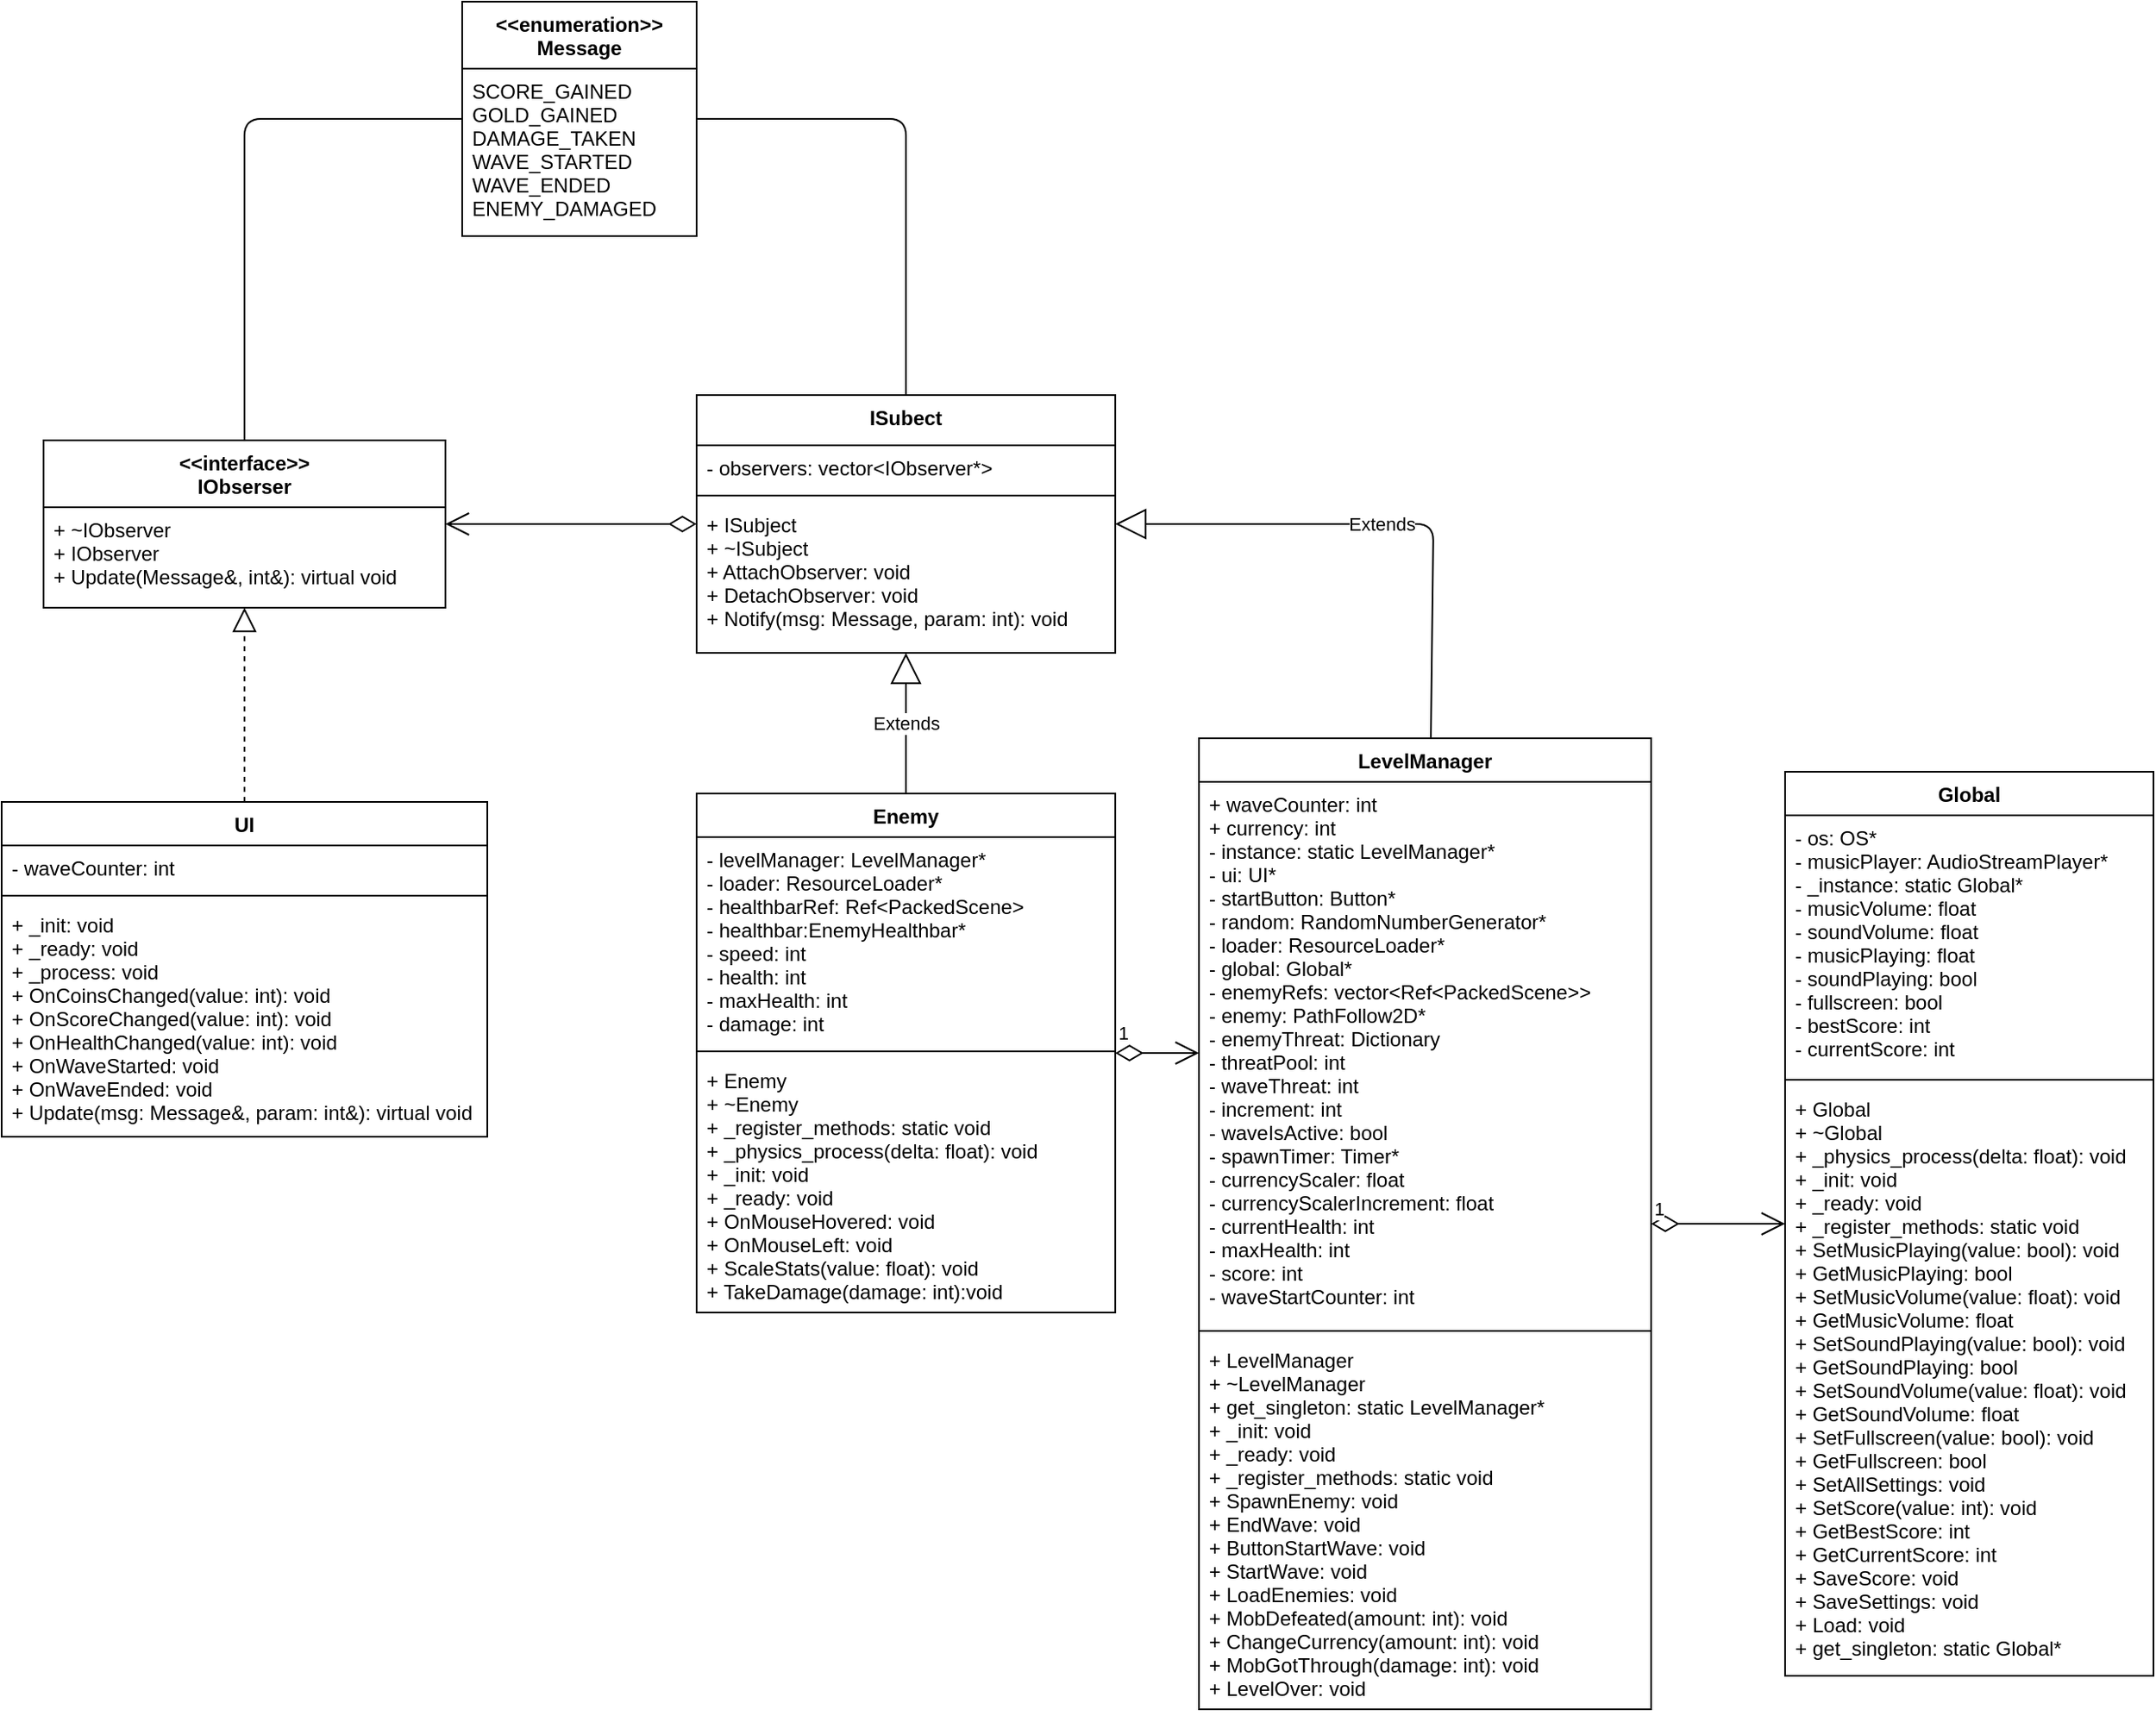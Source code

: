 <mxfile version="14.9.0" type="github" pages="4">
  <diagram id="F5fDT9RWWXT5eyaNR9aA" name="UI">
    <mxGraphModel dx="953" dy="527" grid="1" gridSize="10" guides="1" tooltips="1" connect="1" arrows="1" fold="1" page="1" pageScale="1" pageWidth="1654" pageHeight="1169" math="0" shadow="0">
      <root>
        <mxCell id="0" />
        <mxCell id="1" parent="0" />
        <mxCell id="4cQQ3AmGW_2L6S3uU12_-1" value="&lt;&lt;interface&gt;&gt;&#xa;IObserser" style="swimlane;fontStyle=1;align=center;verticalAlign=top;childLayout=stackLayout;horizontal=1;startSize=40;horizontalStack=0;resizeParent=1;resizeParentMax=0;resizeLast=0;collapsible=1;marginBottom=0;" parent="1" vertex="1">
          <mxGeometry x="80" y="302" width="240" height="100" as="geometry" />
        </mxCell>
        <mxCell id="4cQQ3AmGW_2L6S3uU12_-4" value="+ ~IObserver&#xa;+ IObserver&#xa;+ Update(Message&amp;, int&amp;): virtual void" style="text;strokeColor=none;fillColor=none;align=left;verticalAlign=top;spacingLeft=4;spacingRight=4;overflow=hidden;rotatable=0;points=[[0,0.5],[1,0.5]];portConstraint=eastwest;" parent="4cQQ3AmGW_2L6S3uU12_-1" vertex="1">
          <mxGeometry y="40" width="240" height="60" as="geometry" />
        </mxCell>
        <mxCell id="4cQQ3AmGW_2L6S3uU12_-5" value="ISubect" style="swimlane;fontStyle=1;align=center;verticalAlign=top;childLayout=stackLayout;horizontal=1;startSize=30;horizontalStack=0;resizeParent=1;resizeParentMax=0;resizeLast=0;collapsible=1;marginBottom=0;" parent="1" vertex="1">
          <mxGeometry x="470" y="275" width="250" height="154" as="geometry" />
        </mxCell>
        <mxCell id="4cQQ3AmGW_2L6S3uU12_-6" value="- observers: vector&lt;IObserver*&gt;" style="text;strokeColor=none;fillColor=none;align=left;verticalAlign=top;spacingLeft=4;spacingRight=4;overflow=hidden;rotatable=0;points=[[0,0.5],[1,0.5]];portConstraint=eastwest;" parent="4cQQ3AmGW_2L6S3uU12_-5" vertex="1">
          <mxGeometry y="30" width="250" height="26" as="geometry" />
        </mxCell>
        <mxCell id="4cQQ3AmGW_2L6S3uU12_-7" value="" style="line;strokeWidth=1;fillColor=none;align=left;verticalAlign=middle;spacingTop=-1;spacingLeft=3;spacingRight=3;rotatable=0;labelPosition=right;points=[];portConstraint=eastwest;" parent="4cQQ3AmGW_2L6S3uU12_-5" vertex="1">
          <mxGeometry y="56" width="250" height="8" as="geometry" />
        </mxCell>
        <mxCell id="4cQQ3AmGW_2L6S3uU12_-8" value="+ ISubject&#xa;+ ~ISubject&#xa;+ AttachObserver: void&#xa;+ DetachObserver: void&#xa;+ Notify(msg: Message, param: int): void" style="text;strokeColor=none;fillColor=none;align=left;verticalAlign=top;spacingLeft=4;spacingRight=4;overflow=hidden;rotatable=0;points=[[0,0.5],[1,0.5]];portConstraint=eastwest;" parent="4cQQ3AmGW_2L6S3uU12_-5" vertex="1">
          <mxGeometry y="64" width="250" height="90" as="geometry" />
        </mxCell>
        <mxCell id="qCKfydWW07gDqBEyt4T1-1" value="UI" style="swimlane;fontStyle=1;align=center;verticalAlign=top;childLayout=stackLayout;horizontal=1;startSize=26;horizontalStack=0;resizeParent=1;resizeParentMax=0;resizeLast=0;collapsible=1;marginBottom=0;" parent="1" vertex="1">
          <mxGeometry x="55" y="518" width="290" height="200" as="geometry" />
        </mxCell>
        <mxCell id="qCKfydWW07gDqBEyt4T1-2" value="- waveCounter: int" style="text;strokeColor=none;fillColor=none;align=left;verticalAlign=top;spacingLeft=4;spacingRight=4;overflow=hidden;rotatable=0;points=[[0,0.5],[1,0.5]];portConstraint=eastwest;" parent="qCKfydWW07gDqBEyt4T1-1" vertex="1">
          <mxGeometry y="26" width="290" height="26" as="geometry" />
        </mxCell>
        <mxCell id="qCKfydWW07gDqBEyt4T1-3" value="" style="line;strokeWidth=1;fillColor=none;align=left;verticalAlign=middle;spacingTop=-1;spacingLeft=3;spacingRight=3;rotatable=0;labelPosition=right;points=[];portConstraint=eastwest;" parent="qCKfydWW07gDqBEyt4T1-1" vertex="1">
          <mxGeometry y="52" width="290" height="8" as="geometry" />
        </mxCell>
        <mxCell id="qCKfydWW07gDqBEyt4T1-4" value="+ _init: void&#xa;+ _ready: void&#xa;+ _process: void&#xa;+ OnCoinsChanged(value: int): void&#xa;+ OnScoreChanged(value: int): void&#xa;+ OnHealthChanged(value: int): void&#xa;+ OnWaveStarted: void&#xa;+ OnWaveEnded: void&#xa;+ Update(msg: Message&amp;, param: int&amp;): virtual void" style="text;strokeColor=none;fillColor=none;align=left;verticalAlign=top;spacingLeft=4;spacingRight=4;overflow=hidden;rotatable=0;points=[[0,0.5],[1,0.5]];portConstraint=eastwest;" parent="qCKfydWW07gDqBEyt4T1-1" vertex="1">
          <mxGeometry y="60" width="290" height="140" as="geometry" />
        </mxCell>
        <mxCell id="oGQv3XwxBZN2V0PkKPTG-1" value="Enemy" style="swimlane;fontStyle=1;align=center;verticalAlign=top;childLayout=stackLayout;horizontal=1;startSize=26;horizontalStack=0;resizeParent=1;resizeParentMax=0;resizeLast=0;collapsible=1;marginBottom=0;" parent="1" vertex="1">
          <mxGeometry x="470" y="513" width="250" height="310" as="geometry" />
        </mxCell>
        <mxCell id="oGQv3XwxBZN2V0PkKPTG-2" value="- levelManager: LevelManager*&#xa;- loader: ResourceLoader*&#xa;- healthbarRef: Ref&lt;PackedScene&gt;&#xa;- healthbar:EnemyHealthbar*&#xa;- speed: int &#xa;- health: int &#xa;- maxHealth: int &#xa;- damage: int" style="text;strokeColor=none;fillColor=none;align=left;verticalAlign=top;spacingLeft=4;spacingRight=4;overflow=hidden;rotatable=0;points=[[0,0.5],[1,0.5]];portConstraint=eastwest;" parent="oGQv3XwxBZN2V0PkKPTG-1" vertex="1">
          <mxGeometry y="26" width="250" height="124" as="geometry" />
        </mxCell>
        <mxCell id="oGQv3XwxBZN2V0PkKPTG-3" value="" style="line;strokeWidth=1;fillColor=none;align=left;verticalAlign=middle;spacingTop=-1;spacingLeft=3;spacingRight=3;rotatable=0;labelPosition=right;points=[];portConstraint=eastwest;" parent="oGQv3XwxBZN2V0PkKPTG-1" vertex="1">
          <mxGeometry y="150" width="250" height="8" as="geometry" />
        </mxCell>
        <mxCell id="oGQv3XwxBZN2V0PkKPTG-4" value="+ Enemy&#xa;+ ~Enemy&#xa;+ _register_methods: static void &#xa;+ _physics_process(delta: float): void &#xa;+ _init: void &#xa;+ _ready: void &#xa;+ OnMouseHovered: void &#xa;+ OnMouseLeft: void &#xa;+ ScaleStats(value: float): void &#xa;+ TakeDamage(damage: int):void " style="text;strokeColor=none;fillColor=none;align=left;verticalAlign=top;spacingLeft=4;spacingRight=4;overflow=hidden;rotatable=0;points=[[0,0.5],[1,0.5]];portConstraint=eastwest;" parent="oGQv3XwxBZN2V0PkKPTG-1" vertex="1">
          <mxGeometry y="158" width="250" height="152" as="geometry" />
        </mxCell>
        <mxCell id="oGQv3XwxBZN2V0PkKPTG-6" value="LevelManager" style="swimlane;fontStyle=1;align=center;verticalAlign=top;childLayout=stackLayout;horizontal=1;startSize=26;horizontalStack=0;resizeParent=1;resizeParentMax=0;resizeLast=0;collapsible=1;marginBottom=0;" parent="1" vertex="1">
          <mxGeometry x="770" y="480" width="270" height="580" as="geometry" />
        </mxCell>
        <mxCell id="oGQv3XwxBZN2V0PkKPTG-7" value="+ waveCounter: int &#xa;+ currency: int&#xa;- instance: static LevelManager*&#xa;- ui: UI*&#xa;- startButton: Button*&#xa;- random: RandomNumberGenerator*&#xa;- loader: ResourceLoader*&#xa;- global: Global*&#xa;- enemyRefs: vector&lt;Ref&lt;PackedScene&gt;&gt;&#xa;- enemy: PathFollow2D*&#xa;- enemyThreat: Dictionary&#xa;- threatPool: int&#xa;  - waveThreat: int&#xa;  - increment: int&#xa;- waveIsActive: bool&#xa;- spawnTimer: Timer*&#xa;- currencyScaler: float&#xa;- currencyScalerIncrement: float &#xa;- currentHealth: int &#xa;- maxHealth: int &#xa;- score: int &#xa;- waveStartCounter: int " style="text;strokeColor=none;fillColor=none;align=left;verticalAlign=top;spacingLeft=4;spacingRight=4;overflow=hidden;rotatable=0;points=[[0,0.5],[1,0.5]];portConstraint=eastwest;" parent="oGQv3XwxBZN2V0PkKPTG-6" vertex="1">
          <mxGeometry y="26" width="270" height="324" as="geometry" />
        </mxCell>
        <mxCell id="oGQv3XwxBZN2V0PkKPTG-8" value="" style="line;strokeWidth=1;fillColor=none;align=left;verticalAlign=middle;spacingTop=-1;spacingLeft=3;spacingRight=3;rotatable=0;labelPosition=right;points=[];portConstraint=eastwest;" parent="oGQv3XwxBZN2V0PkKPTG-6" vertex="1">
          <mxGeometry y="350" width="270" height="8" as="geometry" />
        </mxCell>
        <mxCell id="oGQv3XwxBZN2V0PkKPTG-9" value="+ LevelManager&#xa;+ ~LevelManager&#xa;+ get_singleton: static LevelManager*&#xa;+ _init: void &#xa;+ _ready: void &#xa;+ _register_methods: static void&#xa;+ SpawnEnemy: void &#xa;+ EndWave: void &#xa;+ ButtonStartWave: void &#xa;+ StartWave: void &#xa;+ LoadEnemies: void &#xa;+ MobDefeated(amount: int): void &#xa;+ ChangeCurrency(amount: int): void &#xa;+ MobGotThrough(damage: int): void &#xa;+ LevelOver: void " style="text;strokeColor=none;fillColor=none;align=left;verticalAlign=top;spacingLeft=4;spacingRight=4;overflow=hidden;rotatable=0;points=[[0,0.5],[1,0.5]];portConstraint=eastwest;" parent="oGQv3XwxBZN2V0PkKPTG-6" vertex="1">
          <mxGeometry y="358" width="270" height="222" as="geometry" />
        </mxCell>
        <mxCell id="oGQv3XwxBZN2V0PkKPTG-11" value="" style="endArrow=block;dashed=1;endFill=0;endSize=12;html=1;" parent="1" source="qCKfydWW07gDqBEyt4T1-1" target="4cQQ3AmGW_2L6S3uU12_-1" edge="1">
          <mxGeometry width="160" relative="1" as="geometry">
            <mxPoint x="-70" y="448" as="sourcePoint" />
            <mxPoint x="90" y="448" as="targetPoint" />
          </mxGeometry>
        </mxCell>
        <mxCell id="oGQv3XwxBZN2V0PkKPTG-14" value="Global" style="swimlane;fontStyle=1;align=center;verticalAlign=top;childLayout=stackLayout;horizontal=1;startSize=26;horizontalStack=0;resizeParent=1;resizeParentMax=0;resizeLast=0;collapsible=1;marginBottom=0;" parent="1" vertex="1">
          <mxGeometry x="1120" y="500" width="220" height="540" as="geometry" />
        </mxCell>
        <mxCell id="oGQv3XwxBZN2V0PkKPTG-15" value="- os: OS*&#xa;- musicPlayer: AudioStreamPlayer*&#xa;- _instance: static Global*&#xa;- musicVolume: float&#xa;- soundVolume: float&#xa;- musicPlaying: float&#xa;- soundPlaying: bool&#xa;- fullscreen: bool&#xa;- bestScore: int&#xa;- currentScore: int" style="text;strokeColor=none;fillColor=none;align=left;verticalAlign=top;spacingLeft=4;spacingRight=4;overflow=hidden;rotatable=0;points=[[0,0.5],[1,0.5]];portConstraint=eastwest;" parent="oGQv3XwxBZN2V0PkKPTG-14" vertex="1">
          <mxGeometry y="26" width="220" height="154" as="geometry" />
        </mxCell>
        <mxCell id="oGQv3XwxBZN2V0PkKPTG-16" value="" style="line;strokeWidth=1;fillColor=none;align=left;verticalAlign=middle;spacingTop=-1;spacingLeft=3;spacingRight=3;rotatable=0;labelPosition=right;points=[];portConstraint=eastwest;" parent="oGQv3XwxBZN2V0PkKPTG-14" vertex="1">
          <mxGeometry y="180" width="220" height="8" as="geometry" />
        </mxCell>
        <mxCell id="oGQv3XwxBZN2V0PkKPTG-17" value="+ Global&#xa;+ ~Global&#xa;+ _physics_process(delta: float): void &#xa;+ _init: void &#xa;+ _ready: void&#xa;+ _register_methods: static void&#xa;+ SetMusicPlaying(value: bool): void &#xa;+ GetMusicPlaying: bool &#xa;+ SetMusicVolume(value: float): void &#xa;+ GetMusicVolume: float&#xa;+ SetSoundPlaying(value: bool): void&#xa;+ GetSoundPlaying: bool&#xa;+ SetSoundVolume(value: float): void&#xa;+ GetSoundVolume: float &#xa;+ SetFullscreen(value: bool): void &#xa;+ GetFullscreen: bool &#xa;+ SetAllSettings: void &#xa;+ SetScore(value: int): void &#xa;+ GetBestScore: int &#xa;+ GetCurrentScore: int &#xa;+ SaveScore: void &#xa;+ SaveSettings: void &#xa;+ Load: void &#xa;+ get_singleton: static Global* &#xa;" style="text;strokeColor=none;fillColor=none;align=left;verticalAlign=top;spacingLeft=4;spacingRight=4;overflow=hidden;rotatable=0;points=[[0,0.5],[1,0.5]];portConstraint=eastwest;" parent="oGQv3XwxBZN2V0PkKPTG-14" vertex="1">
          <mxGeometry y="188" width="220" height="352" as="geometry" />
        </mxCell>
        <mxCell id="jlbOjR8EbVuu9zs50vGk-1" value="&lt;&lt;enumeration&gt;&gt;&#xa;Message" style="swimlane;fontStyle=1;childLayout=stackLayout;horizontal=1;startSize=40;fillColor=none;horizontalStack=0;resizeParent=1;resizeParentMax=0;resizeLast=0;collapsible=1;marginBottom=0;" parent="1" vertex="1">
          <mxGeometry x="330" y="40" width="140" height="140" as="geometry" />
        </mxCell>
        <mxCell id="jlbOjR8EbVuu9zs50vGk-2" value="SCORE_GAINED&#xa;GOLD_GAINED&#xa;DAMAGE_TAKEN&#xa;WAVE_STARTED&#xa; WAVE_ENDED&#xa; ENEMY_DAMAGED" style="text;strokeColor=none;fillColor=none;align=left;verticalAlign=top;spacingLeft=4;spacingRight=4;overflow=hidden;rotatable=0;points=[[0,0.5],[1,0.5]];portConstraint=eastwest;" parent="jlbOjR8EbVuu9zs50vGk-1" vertex="1">
          <mxGeometry y="40" width="140" height="100" as="geometry" />
        </mxCell>
        <mxCell id="jlbOjR8EbVuu9zs50vGk-3" value="" style="endArrow=none;html=1;edgeStyle=orthogonalEdgeStyle;" parent="1" source="jlbOjR8EbVuu9zs50vGk-1" target="4cQQ3AmGW_2L6S3uU12_-5" edge="1">
          <mxGeometry relative="1" as="geometry">
            <mxPoint x="515" y="120" as="sourcePoint" />
            <mxPoint x="675" y="120" as="targetPoint" />
            <Array as="points">
              <mxPoint x="595" y="110" />
            </Array>
          </mxGeometry>
        </mxCell>
        <mxCell id="jlbOjR8EbVuu9zs50vGk-6" value="" style="endArrow=none;html=1;edgeStyle=orthogonalEdgeStyle;" parent="1" source="4cQQ3AmGW_2L6S3uU12_-1" target="jlbOjR8EbVuu9zs50vGk-1" edge="1">
          <mxGeometry relative="1" as="geometry">
            <mxPoint x="120" y="170" as="sourcePoint" />
            <mxPoint x="280" y="170" as="targetPoint" />
            <Array as="points">
              <mxPoint x="200" y="110" />
            </Array>
          </mxGeometry>
        </mxCell>
        <mxCell id="jlbOjR8EbVuu9zs50vGk-10" value="Extends" style="endArrow=block;endSize=16;endFill=0;html=1;" parent="1" source="oGQv3XwxBZN2V0PkKPTG-6" target="4cQQ3AmGW_2L6S3uU12_-5" edge="1">
          <mxGeometry width="160" relative="1" as="geometry">
            <mxPoint x="820" y="302" as="sourcePoint" />
            <mxPoint x="980" y="302" as="targetPoint" />
            <Array as="points">
              <mxPoint x="910" y="352" />
            </Array>
          </mxGeometry>
        </mxCell>
        <mxCell id="jlbOjR8EbVuu9zs50vGk-11" value="Extends" style="endArrow=block;endSize=16;endFill=0;html=1;" parent="1" source="oGQv3XwxBZN2V0PkKPTG-1" target="4cQQ3AmGW_2L6S3uU12_-5" edge="1">
          <mxGeometry width="160" relative="1" as="geometry">
            <mxPoint x="560" y="270" as="sourcePoint" />
            <mxPoint x="720" y="270" as="targetPoint" />
          </mxGeometry>
        </mxCell>
        <mxCell id="QVX7nzVM0AsMndZYgvM8-1" value="" style="endArrow=open;html=1;endSize=12;startArrow=diamondThin;startSize=14;startFill=0;edgeStyle=orthogonalEdgeStyle;align=left;verticalAlign=bottom;" edge="1" parent="1" source="4cQQ3AmGW_2L6S3uU12_-5" target="4cQQ3AmGW_2L6S3uU12_-1">
          <mxGeometry x="-0.867" y="-12" relative="1" as="geometry">
            <mxPoint x="420" y="400" as="sourcePoint" />
            <mxPoint x="580" y="400" as="targetPoint" />
            <mxPoint as="offset" />
          </mxGeometry>
        </mxCell>
        <mxCell id="QVX7nzVM0AsMndZYgvM8-2" value="1" style="endArrow=open;html=1;endSize=12;startArrow=diamondThin;startSize=14;startFill=0;edgeStyle=orthogonalEdgeStyle;align=left;verticalAlign=bottom;" edge="1" parent="1" source="oGQv3XwxBZN2V0PkKPTG-1" target="oGQv3XwxBZN2V0PkKPTG-7">
          <mxGeometry x="-1" y="3" relative="1" as="geometry">
            <mxPoint x="640" y="670" as="sourcePoint" />
            <mxPoint x="800" y="670" as="targetPoint" />
          </mxGeometry>
        </mxCell>
        <mxCell id="QVX7nzVM0AsMndZYgvM8-3" value="1" style="endArrow=open;html=1;endSize=12;startArrow=diamondThin;startSize=14;startFill=0;edgeStyle=orthogonalEdgeStyle;align=left;verticalAlign=bottom;" edge="1" parent="1" source="oGQv3XwxBZN2V0PkKPTG-6" target="oGQv3XwxBZN2V0PkKPTG-14">
          <mxGeometry x="-1" relative="1" as="geometry">
            <mxPoint x="1000" y="500" as="sourcePoint" />
            <mxPoint x="1070" y="670" as="targetPoint" />
            <mxPoint as="offset" />
          </mxGeometry>
        </mxCell>
      </root>
    </mxGraphModel>
  </diagram>
  <diagram id="J0qoBGg9B1jh1cY9QHln" name="Spawn Tower">
    <mxGraphModel dx="1626" dy="899" grid="1" gridSize="10" guides="1" tooltips="1" connect="1" arrows="1" fold="1" page="1" pageScale="1" pageWidth="1654" pageHeight="1169" math="0" shadow="0">
      <root>
        <mxCell id="Ky8npWYbQMKd_BJdHoTF-0" />
        <mxCell id="Ky8npWYbQMKd_BJdHoTF-1" parent="Ky8npWYbQMKd_BJdHoTF-0" />
        <mxCell id="kiCQcghWIDT9eHi6U-7P-0" value="SpawnTower" style="swimlane;fontStyle=1;align=center;verticalAlign=top;childLayout=stackLayout;horizontal=1;startSize=26;horizontalStack=0;resizeParent=1;resizeParentMax=0;resizeLast=0;collapsible=1;marginBottom=0;" parent="Ky8npWYbQMKd_BJdHoTF-1" vertex="1">
          <mxGeometry x="30" y="495" width="220" height="250" as="geometry" />
        </mxCell>
        <mxCell id="kiCQcghWIDT9eHi6U-7P-1" value="- loader: ResourceLoader*&#xa;- texture: Ref&lt;Texture&gt;&#xa;- size: Vector2 &#xa;- prefab: Ref&lt;PackedScene&gt;&#xa;- iconSize: Vector2 &#xa;- levelManager: LevelManager*" style="text;strokeColor=none;fillColor=none;align=left;verticalAlign=top;spacingLeft=4;spacingRight=4;overflow=hidden;rotatable=0;points=[[0,0.5],[1,0.5]];portConstraint=eastwest;" parent="kiCQcghWIDT9eHi6U-7P-0" vertex="1">
          <mxGeometry y="26" width="220" height="94" as="geometry" />
        </mxCell>
        <mxCell id="kiCQcghWIDT9eHi6U-7P-2" value="" style="line;strokeWidth=1;fillColor=none;align=left;verticalAlign=middle;spacingTop=-1;spacingLeft=3;spacingRight=3;rotatable=0;labelPosition=right;points=[];portConstraint=eastwest;" parent="kiCQcghWIDT9eHi6U-7P-0" vertex="1">
          <mxGeometry y="120" width="220" height="8" as="geometry" />
        </mxCell>
        <mxCell id="kiCQcghWIDT9eHi6U-7P-3" value="+ _register_methods: static void&#xa;+ _init: void &#xa;+ _ready: void &#xa;+ OnMouseHovered: void &#xa;+ OnMouseLeft: void &#xa;+ OnButtonPressed: void &#xa;+ BuildTower: void " style="text;strokeColor=none;fillColor=none;align=left;verticalAlign=top;spacingLeft=4;spacingRight=4;overflow=hidden;rotatable=0;points=[[0,0.5],[1,0.5]];portConstraint=eastwest;" parent="kiCQcghWIDT9eHi6U-7P-0" vertex="1">
          <mxGeometry y="128" width="220" height="122" as="geometry" />
        </mxCell>
        <mxCell id="kiCQcghWIDT9eHi6U-7P-4" value="TargetingMethod" style="swimlane;fontStyle=1;align=center;verticalAlign=top;childLayout=stackLayout;horizontal=1;startSize=26;horizontalStack=0;resizeParent=1;resizeParentMax=0;resizeLast=0;collapsible=1;marginBottom=0;" parent="Ky8npWYbQMKd_BJdHoTF-1" vertex="1">
          <mxGeometry x="820" y="20" width="260" height="200" as="geometry" />
        </mxCell>
        <mxCell id="kiCQcghWIDT9eHi6U-7P-5" value="# enemyArray: Array &#xa;# distanceToClosest: double &#xa;# towerPosition: Vector2 " style="text;strokeColor=none;fillColor=none;align=left;verticalAlign=top;spacingLeft=4;spacingRight=4;overflow=hidden;rotatable=0;points=[[0,0.5],[1,0.5]];portConstraint=eastwest;" parent="kiCQcghWIDT9eHi6U-7P-4" vertex="1">
          <mxGeometry y="26" width="260" height="54" as="geometry" />
        </mxCell>
        <mxCell id="kiCQcghWIDT9eHi6U-7P-6" value="" style="line;strokeWidth=1;fillColor=none;align=left;verticalAlign=middle;spacingTop=-1;spacingLeft=3;spacingRight=3;rotatable=0;labelPosition=right;points=[];portConstraint=eastwest;" parent="kiCQcghWIDT9eHi6U-7P-4" vertex="1">
          <mxGeometry y="80" width="260" height="8" as="geometry" />
        </mxCell>
        <mxCell id="kiCQcghWIDT9eHi6U-7P-7" value="+ TargetingMethod&#xa;+ ~TargetingMethod&#xa;+ SetEnemies(enemies: Array): virtual void&#xa;+ GetTarget: virtual PathFollow2D*&#xa;+ SetTowerPosition(pos: Vector2): virtual void" style="text;strokeColor=none;fillColor=none;align=left;verticalAlign=top;spacingLeft=4;spacingRight=4;overflow=hidden;rotatable=0;points=[[0,0.5],[1,0.5]];portConstraint=eastwest;" parent="kiCQcghWIDT9eHi6U-7P-4" vertex="1">
          <mxGeometry y="88" width="260" height="112" as="geometry" />
        </mxCell>
        <mxCell id="kiCQcghWIDT9eHi6U-7P-8" value="ClosestNoLock" style="swimlane;fontStyle=1;align=center;verticalAlign=top;childLayout=stackLayout;horizontal=1;startSize=26;horizontalStack=0;resizeParent=1;resizeParentMax=0;resizeLast=0;collapsible=1;marginBottom=0;" parent="Ky8npWYbQMKd_BJdHoTF-1" vertex="1">
          <mxGeometry x="820" y="280" width="260" height="120" as="geometry" />
        </mxCell>
        <mxCell id="kiCQcghWIDT9eHi6U-7P-11" value="+ ~ClosestNoLock&#xa;+ SetEnemies(enemies: Array): virtual void&#xa;+ SetTowerPosition(pos: Vector2): virtual void&#xa;+ GetTarget: virtual PathFollow2D*" style="text;strokeColor=none;fillColor=none;align=left;verticalAlign=top;spacingLeft=4;spacingRight=4;overflow=hidden;rotatable=0;points=[[0,0.5],[1,0.5]];portConstraint=eastwest;" parent="kiCQcghWIDT9eHi6U-7P-8" vertex="1">
          <mxGeometry y="26" width="260" height="94" as="geometry" />
        </mxCell>
        <mxCell id="Q7mKakz5-gDfTAcLu7Hm-0" value="" style="endArrow=block;dashed=1;endFill=0;endSize=12;html=1;" parent="Ky8npWYbQMKd_BJdHoTF-1" source="kiCQcghWIDT9eHi6U-7P-8" target="kiCQcghWIDT9eHi6U-7P-4" edge="1">
          <mxGeometry width="160" relative="1" as="geometry">
            <mxPoint x="630" y="290" as="sourcePoint" />
            <mxPoint x="790" y="290" as="targetPoint" />
          </mxGeometry>
        </mxCell>
        <mxCell id="Q7mKakz5-gDfTAcLu7Hm-1" value="TowerBuilder" style="swimlane;fontStyle=1;align=center;verticalAlign=top;childLayout=stackLayout;horizontal=1;startSize=26;horizontalStack=0;resizeParent=1;resizeParentMax=0;resizeLast=0;collapsible=1;marginBottom=0;" parent="Ky8npWYbQMKd_BJdHoTF-1" vertex="1">
          <mxGeometry x="450" y="330" width="310" height="580" as="geometry" />
        </mxCell>
        <mxCell id="Q7mKakz5-gDfTAcLu7Hm-2" value="- loader: ResourceLoader*&#xa;- tower: Area2D*&#xa;- towerPrefab: Ref&lt;PackedScene&gt;" style="text;strokeColor=none;fillColor=none;align=left;verticalAlign=top;spacingLeft=4;spacingRight=4;overflow=hidden;rotatable=0;points=[[0,0.5],[1,0.5]];portConstraint=eastwest;" parent="Q7mKakz5-gDfTAcLu7Hm-1" vertex="1">
          <mxGeometry y="26" width="310" height="54" as="geometry" />
        </mxCell>
        <mxCell id="Q7mKakz5-gDfTAcLu7Hm-3" value="" style="line;strokeWidth=1;fillColor=none;align=left;verticalAlign=middle;spacingTop=-1;spacingLeft=3;spacingRight=3;rotatable=0;labelPosition=right;points=[];portConstraint=eastwest;" parent="Q7mKakz5-gDfTAcLu7Hm-1" vertex="1">
          <mxGeometry y="80" width="310" height="8" as="geometry" />
        </mxCell>
        <mxCell id="Q7mKakz5-gDfTAcLu7Hm-4" value="+ TowerBuilder;&#xa;+ ~TowerBuilder;&#xa;+ SetGunSprite01: void &#xa;+ SetGunSprite02: void &#xa;+ SetGunSprite03: void &#xa;+ SetGunSprite04: void &#xa;+ SetGunSprite05: void &#xa;+ SetPlatformSprite01: void &#xa;+ SetPlatformSprite02: void &#xa;+ SetPlatformSprite03: void &#xa;+ SetPlatformSprite04: void &#xa;+ SetPlatformSprite05: void &#xa;+ SetAttackSpeedVeryLow: void &#xa;+ SetAttackSpeedLow: void &#xa;+ SetAttackSpeedNormal: void &#xa;+ SetAttackSpeedHigh: void &#xa;+ SetAttackSpeedVeryHigh: void &#xa;+ SetAmmoTypeProjectile01: void &#xa;+ SetAmmoTypeProjectile02: void &#xa;+ SetAmmoTypeProjectile03: void &#xa;+ SetAmmoTypeProjectile04: void &#xa;+ SetAmmoTypeProjectile05: void &#xa;+ SetShootingRangeShort: void &#xa;+ SetShootingRangeNormal: void &#xa;+ SetShootingRangeLong: void &#xa;+ SetShootingRangeVeryLong: void &#xa;+ SetTowerPlacementCost30: void &#xa;+ SetTowerPlacementCost50: void &#xa;+ SetTowerPlacementCost70: void &#xa;+ SetTowerPlacementCost120: void &#xa;+ SetTowerPlacementCost200: void &#xa;+ SetTargetingClosestNoLock: void &#xa;+ Build: Area2D*&#xa;+ Reset: void" style="text;strokeColor=none;fillColor=none;align=left;verticalAlign=top;spacingLeft=4;spacingRight=4;overflow=hidden;rotatable=0;points=[[0,0.5],[1,0.5]];portConstraint=eastwest;" parent="Q7mKakz5-gDfTAcLu7Hm-1" vertex="1">
          <mxGeometry y="88" width="310" height="492" as="geometry" />
        </mxCell>
        <mxCell id="_1J2j0mqziqEBVNtrnYV-0" value="Tower" style="swimlane;fontStyle=1;align=center;verticalAlign=top;childLayout=stackLayout;horizontal=1;startSize=26;horizontalStack=0;resizeParent=1;resizeParentMax=0;resizeLast=0;collapsible=1;marginBottom=0;" parent="Ky8npWYbQMKd_BJdHoTF-1" vertex="1">
          <mxGeometry x="1210" y="190" width="330" height="850" as="geometry" />
        </mxCell>
        <mxCell id="_1J2j0mqziqEBVNtrnYV-1" value="- hudVisible: bool &#xa;- isMouseHovered: bool &#xa;- isBuilding: bool &#xa;- canBuild: bool &#xa;- isColliding: bool &#xa;- tileMap: TileMap*&#xa;- input: Input* &#xa;- cellSize: Vector2 &#xa;- cellPosition: Vector2 &#xa;- cellId: int &#xa;- currentTile: String &#xa;- placementCost: int &#xa;- levelManager: LevelManager*&#xa;- attackSpeed: double &#xa;- cooldownTimePassed: float &#xa;- attackTimer: Timer*&#xa;- enemyArray: Array &#xa;- currentTarget: PathFollow2D* &#xa;- targetPosition: Vector2 &#xa;- loader: ResourceLoader*&#xa;- projectilePrefab: Ref&lt;PackedScene&gt;&#xa;- projectilePrefabPath: String &#xa;- projectile: Area2D* &#xa;- projectileSpawnPosition: Vector2 &#xa;- isAttacking: bool &#xa;- targeting: TargetingMethod*&#xa;- collisionShape: CollisionShape2D* &#xa;- circleShape: Ref&lt;CircleShape2D&gt; &#xa;- baseSpritePath: String &#xa;- base: Sprite* &#xa;- gunSpritePath: String &#xa;- gun: Sprite* &#xa;- attackRange: Sprite* " style="text;strokeColor=none;fillColor=none;align=left;verticalAlign=top;spacingLeft=4;spacingRight=4;overflow=hidden;rotatable=0;points=[[0,0.5],[1,0.5]];portConstraint=eastwest;" parent="_1J2j0mqziqEBVNtrnYV-0" vertex="1">
          <mxGeometry y="26" width="330" height="474" as="geometry" />
        </mxCell>
        <mxCell id="_1J2j0mqziqEBVNtrnYV-2" value="" style="line;strokeWidth=1;fillColor=none;align=left;verticalAlign=middle;spacingTop=-1;spacingLeft=3;spacingRight=3;rotatable=0;labelPosition=right;points=[];portConstraint=eastwest;" parent="_1J2j0mqziqEBVNtrnYV-0" vertex="1">
          <mxGeometry y="500" width="330" height="8" as="geometry" />
        </mxCell>
        <mxCell id="_1J2j0mqziqEBVNtrnYV-3" value="+ Tower&#xa;+ ~Tower&#xa;+ _register_methods: static void &#xa;+ _physics_process(delta: float): void &#xa;+ _init: void &#xa;+ _ready(): void &#xa;+ FollowMouse: void &#xa;+ DeleteTower: void &#xa;+ OnAttackSpeedTimerTimeout: void &#xa;+ OnAggroAreaEntered(_other_area: Area2D*): void &#xa;+ OnAggroAreaExited(_other_area: Area2D*): void &#xa;+ OnTowerAreaEntered(_other_area: Area2D*): void &#xa;+ OnTowerAreaExited(_other_area: Area2D*): void &#xa;+ OnMouseHovered: void &#xa;+ OnMouseLeft: void &#xa;+ SetProjectilePrefab(projectile: Ref&lt;PackedScene&gt;): void &#xa;+ SetGunPath(imagePath: String): void &#xa;+ SetBasePath(imagePath: String): void &#xa;+ SetAttackSpeed(atkSpeed: double): void &#xa;+ SetTowerCost(cost: int): void &#xa;+ SetTargetingMethod(method: TargetingMethod*): void &#xa;+ SetCollisionShape(shape: Ref&lt;CircleShape2D&gt;): void &#xa;+ GetTowerPlacementCost: int " style="text;strokeColor=none;fillColor=none;align=left;verticalAlign=top;spacingLeft=4;spacingRight=4;overflow=hidden;rotatable=0;points=[[0,0.5],[1,0.5]];portConstraint=eastwest;" parent="_1J2j0mqziqEBVNtrnYV-0" vertex="1">
          <mxGeometry y="508" width="330" height="342" as="geometry" />
        </mxCell>
        <mxCell id="5_z0jkHObF8iYPCNEaeq-0" value="Creates" style="endArrow=open;endSize=12;dashed=1;html=1;" parent="Ky8npWYbQMKd_BJdHoTF-1" source="Q7mKakz5-gDfTAcLu7Hm-1" target="_1J2j0mqziqEBVNtrnYV-0" edge="1">
          <mxGeometry width="160" relative="1" as="geometry">
            <mxPoint x="830" y="510" as="sourcePoint" />
            <mxPoint x="990" y="510" as="targetPoint" />
          </mxGeometry>
        </mxCell>
        <mxCell id="zKtUUd1IqgCBR9yLocko-1" value="1" style="endArrow=open;html=1;endSize=12;startArrow=diamondThin;startSize=14;startFill=1;edgeStyle=orthogonalEdgeStyle;align=left;verticalAlign=bottom;" parent="Ky8npWYbQMKd_BJdHoTF-1" source="kiCQcghWIDT9eHi6U-7P-0" target="Q7mKakz5-gDfTAcLu7Hm-1" edge="1">
          <mxGeometry x="-1" y="3" relative="1" as="geometry">
            <mxPoint x="490" y="600" as="sourcePoint" />
            <mxPoint x="650" y="600" as="targetPoint" />
          </mxGeometry>
        </mxCell>
        <mxCell id="EU9LCB2SDn22HM5emIBb-0" value="" style="endArrow=open;endSize=12;dashed=1;html=1;entryX=1.003;entryY=0.297;entryDx=0;entryDy=0;entryPerimeter=0;" edge="1" parent="Ky8npWYbQMKd_BJdHoTF-1" source="kiCQcghWIDT9eHi6U-7P-8" target="Q7mKakz5-gDfTAcLu7Hm-4">
          <mxGeometry width="160" relative="1" as="geometry">
            <mxPoint x="620" y="360" as="sourcePoint" />
            <mxPoint x="780" y="360" as="targetPoint" />
            <Array as="points">
              <mxPoint x="950" y="560" />
            </Array>
          </mxGeometry>
        </mxCell>
        <mxCell id="EU9LCB2SDn22HM5emIBb-1" value="1" style="endArrow=open;html=1;endSize=12;startArrow=diamondThin;startSize=14;startFill=1;edgeStyle=orthogonalEdgeStyle;align=left;verticalAlign=bottom;" edge="1" parent="Ky8npWYbQMKd_BJdHoTF-1" source="_1J2j0mqziqEBVNtrnYV-0" target="kiCQcghWIDT9eHi6U-7P-8">
          <mxGeometry x="-1" y="3" relative="1" as="geometry">
            <mxPoint x="900" y="360" as="sourcePoint" />
            <mxPoint x="1110" y="520" as="targetPoint" />
          </mxGeometry>
        </mxCell>
      </root>
    </mxGraphModel>
  </diagram>
  <diagram id="JNNif7zrpmLhEzQgErth" name="Damaging Enemy">
    <mxGraphModel dx="1626" dy="899" grid="1" gridSize="10" guides="1" tooltips="1" connect="1" arrows="1" fold="1" page="1" pageScale="1" pageWidth="1654" pageHeight="1169" math="0" shadow="0">
      <root>
        <mxCell id="xldX4Cvg0qP5i-FT3kWv-0" />
        <mxCell id="xldX4Cvg0qP5i-FT3kWv-1" parent="xldX4Cvg0qP5i-FT3kWv-0" />
        <mxCell id="WVJRoJLSNF8mMlJLwhQ_-0" value="Enemy" style="swimlane;fontStyle=1;align=center;verticalAlign=top;childLayout=stackLayout;horizontal=1;startSize=26;horizontalStack=0;resizeParent=1;resizeParentMax=0;resizeLast=0;collapsible=1;marginBottom=0;" parent="xldX4Cvg0qP5i-FT3kWv-1" vertex="1">
          <mxGeometry x="1370" y="30" width="250" height="310" as="geometry" />
        </mxCell>
        <mxCell id="WVJRoJLSNF8mMlJLwhQ_-1" value="- levelManager: LevelManager*&#xa;- loader: ResourceLoader*&#xa;- healthbarRef: Ref&lt;PackedScene&gt;&#xa;- healthbar:Healthbar*&#xa;- speed: int &#xa;- health: int &#xa;- maxHealth: int &#xa;- damage: int" style="text;strokeColor=none;fillColor=none;align=left;verticalAlign=top;spacingLeft=4;spacingRight=4;overflow=hidden;rotatable=0;points=[[0,0.5],[1,0.5]];portConstraint=eastwest;" parent="WVJRoJLSNF8mMlJLwhQ_-0" vertex="1">
          <mxGeometry y="26" width="250" height="124" as="geometry" />
        </mxCell>
        <mxCell id="WVJRoJLSNF8mMlJLwhQ_-2" value="" style="line;strokeWidth=1;fillColor=none;align=left;verticalAlign=middle;spacingTop=-1;spacingLeft=3;spacingRight=3;rotatable=0;labelPosition=right;points=[];portConstraint=eastwest;" parent="WVJRoJLSNF8mMlJLwhQ_-0" vertex="1">
          <mxGeometry y="150" width="250" height="8" as="geometry" />
        </mxCell>
        <mxCell id="WVJRoJLSNF8mMlJLwhQ_-3" value="+ Enemy&#xa;+ ~Enemy&#xa;+ _register_methods: static void &#xa;+ _physics_process(delta: int): void &#xa;+ _init: void &#xa;+ _ready: void &#xa;+ OnMouseHovered: void &#xa;+ OnMouseLeft: void &#xa;+ ScaleStats(value: float): void &#xa;+ TakeDamage(damage: int):void " style="text;strokeColor=none;fillColor=none;align=left;verticalAlign=top;spacingLeft=4;spacingRight=4;overflow=hidden;rotatable=0;points=[[0,0.5],[1,0.5]];portConstraint=eastwest;" parent="WVJRoJLSNF8mMlJLwhQ_-0" vertex="1">
          <mxGeometry y="158" width="250" height="152" as="geometry" />
        </mxCell>
        <mxCell id="7YdlAp-IxPB3LQGEQbVy-0" value="Tower" style="swimlane;fontStyle=1;align=center;verticalAlign=top;childLayout=stackLayout;horizontal=1;startSize=26;horizontalStack=0;resizeParent=1;resizeParentMax=0;resizeLast=0;collapsible=1;marginBottom=0;" parent="xldX4Cvg0qP5i-FT3kWv-1" vertex="1">
          <mxGeometry x="30" y="30" width="330" height="850" as="geometry" />
        </mxCell>
        <mxCell id="7YdlAp-IxPB3LQGEQbVy-1" value="- hudVisible: bool &#xa;- isMouseHovered: bool &#xa;- isBuilding: bool &#xa;- canBuild: bool &#xa;- isColliding: bool &#xa;- tileMap: TileMap*&#xa;- input: Input* &#xa;- cellSize: Vector2 &#xa;- cellPosition: Vector2 &#xa;- cellId: int &#xa;- currentTile: String &#xa;- placementCost: int &#xa;- levelManager: LevelManager*&#xa;- attackSpeed: double &#xa;- cooldownTimePassed: float &#xa;- attackTimer: Timer*&#xa;- enemyArray: Array &#xa;- currentTarget: PathFollow2D* &#xa;- targetPosition: Vector2 &#xa;- loader: ResourceLoader*&#xa;- projectilePrefab: Ref&lt;PackedScene&gt;&#xa;- projectilePrefabPath: String &#xa;- projectile: Area2D* &#xa;- projectileSpawnPosition: Vector2 &#xa;- isAttacking: bool &#xa;- targeting: TargetingMethod*&#xa;- collisionShape: CollisionShape2D* &#xa;- circleShape: Ref&lt;CircleShape2D&gt; &#xa;- baseSpritePath: String &#xa;- base: Sprite* &#xa;- gunSpritePath: String &#xa;- gun: Sprite* &#xa;- attackRange: Sprite* " style="text;strokeColor=none;fillColor=none;align=left;verticalAlign=top;spacingLeft=4;spacingRight=4;overflow=hidden;rotatable=0;points=[[0,0.5],[1,0.5]];portConstraint=eastwest;" parent="7YdlAp-IxPB3LQGEQbVy-0" vertex="1">
          <mxGeometry y="26" width="330" height="474" as="geometry" />
        </mxCell>
        <mxCell id="7YdlAp-IxPB3LQGEQbVy-2" value="" style="line;strokeWidth=1;fillColor=none;align=left;verticalAlign=middle;spacingTop=-1;spacingLeft=3;spacingRight=3;rotatable=0;labelPosition=right;points=[];portConstraint=eastwest;" parent="7YdlAp-IxPB3LQGEQbVy-0" vertex="1">
          <mxGeometry y="500" width="330" height="8" as="geometry" />
        </mxCell>
        <mxCell id="7YdlAp-IxPB3LQGEQbVy-3" value="+ Tower&#xa;+ ~Tower&#xa;+ _register_methods: static void &#xa;+ _physics_process(delta: float): void &#xa;+ _init: void &#xa;+ _ready(): void &#xa;+ FollowMouse: void &#xa;+ DeleteTower: void &#xa;+ OnAttackSpeedTimerTimeout: void &#xa;+ OnAggroAreaEntered(_other_area: Area2D*): void &#xa;+ OnAggroAreaExited(_other_area: Area2D*): void &#xa;+ OnTowerAreaEntered(_other_area: Area2D*): void &#xa;+ OnTowerAreaExited(_other_area: Area2D*): void &#xa;+ OnMouseHovered: void &#xa;+ OnMouseLeft: void &#xa;+ SetProjectilePrefab(projectile: Ref&lt;PackedScene&gt;): void &#xa;+ SetGunPath(imagePath: String): void &#xa;+ SetBasePath(imagePath: String): void &#xa;+ SetAttackSpeed(atkSpeed: double): void &#xa;+ SetTowerCost(cost: int): void &#xa;+ SetTargetingMethod(method: TargetingMethod*): void &#xa;+ SetCollisionShape(shape: Ref&lt;CircleShape2D&gt;): void &#xa;+ GetTowerPlacementCost: int " style="text;strokeColor=none;fillColor=none;align=left;verticalAlign=top;spacingLeft=4;spacingRight=4;overflow=hidden;rotatable=0;points=[[0,0.5],[1,0.5]];portConstraint=eastwest;" parent="7YdlAp-IxPB3LQGEQbVy-0" vertex="1">
          <mxGeometry y="508" width="330" height="342" as="geometry" />
        </mxCell>
        <mxCell id="i7HfsuXRBZQUrQi0sDx4-0" value="Projectile" style="swimlane;fontStyle=1;align=center;verticalAlign=top;childLayout=stackLayout;horizontal=1;startSize=26;horizontalStack=0;resizeParent=1;resizeParentMax=0;resizeLast=0;collapsible=1;marginBottom=0;" parent="xldX4Cvg0qP5i-FT3kWv-1" vertex="1">
          <mxGeometry x="670" y="80" width="290" height="340" as="geometry" />
        </mxCell>
        <mxCell id="i7HfsuXRBZQUrQi0sDx4-1" value="- hasTarget: bool &#xa;- speed: int &#xa;- damage: int &#xa;- loader: ResourceLoader*&#xa;- targetPath: NodePath &#xa;- target: PathFollow2D*&#xa;- selfDestruct: Timer*&#xa;- refVFX: Ref&lt;PackedScene&gt; &#xa;- pathVFX: String &#xa;- VFX: Particles2D*&#xa;- velocity: Vector2 " style="text;strokeColor=none;fillColor=none;align=left;verticalAlign=top;spacingLeft=4;spacingRight=4;overflow=hidden;rotatable=0;points=[[0,0.5],[1,0.5]];portConstraint=eastwest;" parent="i7HfsuXRBZQUrQi0sDx4-0" vertex="1">
          <mxGeometry y="26" width="290" height="164" as="geometry" />
        </mxCell>
        <mxCell id="i7HfsuXRBZQUrQi0sDx4-2" value="" style="line;strokeWidth=1;fillColor=none;align=left;verticalAlign=middle;spacingTop=-1;spacingLeft=3;spacingRight=3;rotatable=0;labelPosition=right;points=[];portConstraint=eastwest;" parent="i7HfsuXRBZQUrQi0sDx4-0" vertex="1">
          <mxGeometry y="190" width="290" height="8" as="geometry" />
        </mxCell>
        <mxCell id="i7HfsuXRBZQUrQi0sDx4-3" value="+ Projectile&#xa;+ ~Projectile&#xa;+ _physics_process(delta: float): void&#xa;+ _init: void &#xa;+ _ready: void &#xa;+ _register_methods: static void&#xa;+ OnEnemyAreaEntered(otherArea: Area2D*): void &#xa;+ OnSelfDestructTimeout: void &#xa;+ SetTarget(target: PathFollow2D*): void " style="text;strokeColor=none;fillColor=none;align=left;verticalAlign=top;spacingLeft=4;spacingRight=4;overflow=hidden;rotatable=0;points=[[0,0.5],[1,0.5]];portConstraint=eastwest;" parent="i7HfsuXRBZQUrQi0sDx4-0" vertex="1">
          <mxGeometry y="198" width="290" height="142" as="geometry" />
        </mxCell>
        <mxCell id="i7HfsuXRBZQUrQi0sDx4-4" value="PiercingProjectile" style="swimlane;fontStyle=1;align=center;verticalAlign=top;childLayout=stackLayout;horizontal=1;startSize=26;horizontalStack=0;resizeParent=1;resizeParentMax=0;resizeLast=0;collapsible=1;marginBottom=0;" parent="xldX4Cvg0qP5i-FT3kWv-1" vertex="1">
          <mxGeometry x="670" y="430" width="290" height="320" as="geometry" />
        </mxCell>
        <mxCell id="i7HfsuXRBZQUrQi0sDx4-5" value="- speed: int &#xa;- damage: int &#xa;- loader: ResourceLoader*&#xa;- targetDirection: Vector2 &#xa;- target: PathFollow2D*&#xa;- selfDestruct: Timer*&#xa;- refVFX: Ref&lt;PackedScene&gt; &#xa;- pathVFX: String &#xa;- VFX: Particles2D*&#xa;- velocity: Vector2 " style="text;strokeColor=none;fillColor=none;align=left;verticalAlign=top;spacingLeft=4;spacingRight=4;overflow=hidden;rotatable=0;points=[[0,0.5],[1,0.5]];portConstraint=eastwest;" parent="i7HfsuXRBZQUrQi0sDx4-4" vertex="1">
          <mxGeometry y="26" width="290" height="144" as="geometry" />
        </mxCell>
        <mxCell id="i7HfsuXRBZQUrQi0sDx4-6" value="" style="line;strokeWidth=1;fillColor=none;align=left;verticalAlign=middle;spacingTop=-1;spacingLeft=3;spacingRight=3;rotatable=0;labelPosition=right;points=[];portConstraint=eastwest;" parent="i7HfsuXRBZQUrQi0sDx4-4" vertex="1">
          <mxGeometry y="170" width="290" height="8" as="geometry" />
        </mxCell>
        <mxCell id="i7HfsuXRBZQUrQi0sDx4-7" value="+ PiercingProjectile&#xa;+ ~PiercingProjectile&#xa;+ _physics_process(delta: float): void&#xa;+ _init: void &#xa;+ _ready: void &#xa;+ _register_methods: static void&#xa;+ OnEnemyAreaEntered(otherArea: Area2D*): void &#xa;+ OnSelfDestructTimeout: void &#xa;+ SetTarget(target: PathFollow2D*): void " style="text;strokeColor=none;fillColor=none;align=left;verticalAlign=top;spacingLeft=4;spacingRight=4;overflow=hidden;rotatable=0;points=[[0,0.5],[1,0.5]];portConstraint=eastwest;fontStyle=0" parent="i7HfsuXRBZQUrQi0sDx4-4" vertex="1">
          <mxGeometry y="178" width="290" height="142" as="geometry" />
        </mxCell>
        <mxCell id="i7HfsuXRBZQUrQi0sDx4-8" value="AreaDamage" style="swimlane;fontStyle=1;align=center;verticalAlign=top;childLayout=stackLayout;horizontal=1;startSize=26;horizontalStack=0;resizeParent=1;resizeParentMax=0;resizeLast=0;collapsible=1;marginBottom=0;" parent="xldX4Cvg0qP5i-FT3kWv-1" vertex="1">
          <mxGeometry x="670" y="760" width="290" height="400" as="geometry" />
        </mxCell>
        <mxCell id="i7HfsuXRBZQUrQi0sDx4-9" value="- speed: int &#xa;- damage: int &#xa;- tickTime: double&#xa;- loader: ResourceLoader*&#xa;- targetDirection: Vector2 &#xa;- target: PathFollow2D*&#xa;- selfDestruct: Timer*&#xa;- selfDestructTime: double&#xa;- refVFX: Ref&lt;PackedScene&gt; &#xa;- pathVFX: String &#xa;- VFX: Particles2D*&#xa;- velocity: Vector2 &#xa;- canMove: bool&#xa;- cooldownTimePassed: double&#xa;- pi: const double&#xa;" style="text;strokeColor=none;fillColor=none;align=left;verticalAlign=top;spacingLeft=4;spacingRight=4;overflow=hidden;rotatable=0;points=[[0,0.5],[1,0.5]];portConstraint=eastwest;" parent="i7HfsuXRBZQUrQi0sDx4-8" vertex="1">
          <mxGeometry y="26" width="290" height="224" as="geometry" />
        </mxCell>
        <mxCell id="i7HfsuXRBZQUrQi0sDx4-10" value="" style="line;strokeWidth=1;fillColor=none;align=left;verticalAlign=middle;spacingTop=-1;spacingLeft=3;spacingRight=3;rotatable=0;labelPosition=right;points=[];portConstraint=eastwest;" parent="i7HfsuXRBZQUrQi0sDx4-8" vertex="1">
          <mxGeometry y="250" width="290" height="8" as="geometry" />
        </mxCell>
        <mxCell id="i7HfsuXRBZQUrQi0sDx4-11" value="+ AreaDamage&#xa;+ ~AreaDamage&#xa;+ _physics_process(delta: float): void&#xa;+ _init: void &#xa;+ _ready: void &#xa;+ _register_methods: static void&#xa;+ OnEnemyAreaEntered(otherArea: Area2D*): void &#xa;+ OnSelfDestructTimeout: void &#xa;+ SetTarget(target: PathFollow2D*): void " style="text;strokeColor=none;fillColor=none;align=left;verticalAlign=top;spacingLeft=4;spacingRight=4;overflow=hidden;rotatable=0;points=[[0,0.5],[1,0.5]];portConstraint=eastwest;fontStyle=0" parent="i7HfsuXRBZQUrQi0sDx4-8" vertex="1">
          <mxGeometry y="258" width="290" height="142" as="geometry" />
        </mxCell>
        <mxCell id="ywMRJoSgFTXnw3Q1TkPA-0" value="" style="endArrow=none;html=1;edgeStyle=orthogonalEdgeStyle;" edge="1" parent="xldX4Cvg0qP5i-FT3kWv-1" source="7YdlAp-IxPB3LQGEQbVy-0" target="i7HfsuXRBZQUrQi0sDx4-4">
          <mxGeometry relative="1" as="geometry">
            <mxPoint x="370" y="410" as="sourcePoint" />
            <mxPoint x="530" y="410" as="targetPoint" />
          </mxGeometry>
        </mxCell>
        <mxCell id="ywMRJoSgFTXnw3Q1TkPA-3" value="" style="endArrow=none;html=1;edgeStyle=orthogonalEdgeStyle;" edge="1" parent="xldX4Cvg0qP5i-FT3kWv-1" source="7YdlAp-IxPB3LQGEQbVy-0" target="i7HfsuXRBZQUrQi0sDx4-0">
          <mxGeometry relative="1" as="geometry">
            <mxPoint x="370" y="410" as="sourcePoint" />
            <mxPoint x="530" y="410" as="targetPoint" />
          </mxGeometry>
        </mxCell>
        <mxCell id="ywMRJoSgFTXnw3Q1TkPA-6" value="" style="endArrow=none;html=1;edgeStyle=orthogonalEdgeStyle;" edge="1" parent="xldX4Cvg0qP5i-FT3kWv-1" source="7YdlAp-IxPB3LQGEQbVy-0" target="i7HfsuXRBZQUrQi0sDx4-8">
          <mxGeometry relative="1" as="geometry">
            <mxPoint x="370" y="480" as="sourcePoint" />
            <mxPoint x="530" y="480" as="targetPoint" />
          </mxGeometry>
        </mxCell>
        <mxCell id="ywMRJoSgFTXnw3Q1TkPA-9" value="Use" style="endArrow=open;endSize=12;dashed=1;html=1;" edge="1" parent="xldX4Cvg0qP5i-FT3kWv-1" source="i7HfsuXRBZQUrQi0sDx4-0" target="WVJRoJLSNF8mMlJLwhQ_-0">
          <mxGeometry width="160" relative="1" as="geometry">
            <mxPoint x="1010" y="250" as="sourcePoint" />
            <mxPoint x="1170" y="250" as="targetPoint" />
          </mxGeometry>
        </mxCell>
        <mxCell id="ywMRJoSgFTXnw3Q1TkPA-10" value="Use" style="endArrow=open;endSize=12;dashed=1;html=1;" edge="1" parent="xldX4Cvg0qP5i-FT3kWv-1" source="i7HfsuXRBZQUrQi0sDx4-4" target="WVJRoJLSNF8mMlJLwhQ_-0">
          <mxGeometry width="160" relative="1" as="geometry">
            <mxPoint x="1010" y="400" as="sourcePoint" />
            <mxPoint x="1500" y="50" as="targetPoint" />
          </mxGeometry>
        </mxCell>
        <mxCell id="ywMRJoSgFTXnw3Q1TkPA-11" value="Use" style="endArrow=open;endSize=12;dashed=1;html=1;" edge="1" parent="xldX4Cvg0qP5i-FT3kWv-1" source="i7HfsuXRBZQUrQi0sDx4-8" target="WVJRoJLSNF8mMlJLwhQ_-0">
          <mxGeometry width="160" relative="1" as="geometry">
            <mxPoint x="1010" y="760" as="sourcePoint" />
            <mxPoint x="1340" y="390" as="targetPoint" />
          </mxGeometry>
        </mxCell>
      </root>
    </mxGraphModel>
  </diagram>
  <diagram id="Mfs5lWcupww7UcBfBbXq" name="Enemy Healthbar">
    <mxGraphModel dx="1382" dy="764" grid="1" gridSize="10" guides="1" tooltips="1" connect="1" arrows="1" fold="1" page="1" pageScale="1" pageWidth="1654" pageHeight="1169" math="0" shadow="0">
      <root>
        <mxCell id="mlFiyTJ09u0ANM2-pjJx-0" />
        <mxCell id="mlFiyTJ09u0ANM2-pjJx-1" parent="mlFiyTJ09u0ANM2-pjJx-0" />
        <mxCell id="qy_0e1KS69q0UYPoxw_k-0" value="&lt;&lt;interface&gt;&gt;&#xa;IObserser" style="swimlane;fontStyle=1;align=center;verticalAlign=top;childLayout=stackLayout;horizontal=1;startSize=40;horizontalStack=0;resizeParent=1;resizeParentMax=0;resizeLast=0;collapsible=1;marginBottom=0;" parent="mlFiyTJ09u0ANM2-pjJx-1" vertex="1">
          <mxGeometry x="270" y="352" width="240" height="100" as="geometry" />
        </mxCell>
        <mxCell id="qy_0e1KS69q0UYPoxw_k-1" value="+ ~IObserver&#xa;+ IObserver&#xa;+ Update(Message&amp;, int&amp;): virtual void" style="text;strokeColor=none;fillColor=none;align=left;verticalAlign=top;spacingLeft=4;spacingRight=4;overflow=hidden;rotatable=0;points=[[0,0.5],[1,0.5]];portConstraint=eastwest;" parent="qy_0e1KS69q0UYPoxw_k-0" vertex="1">
          <mxGeometry y="40" width="240" height="60" as="geometry" />
        </mxCell>
        <mxCell id="qy_0e1KS69q0UYPoxw_k-2" value="&lt;&lt;interface&gt;&gt;&#xa;ISubect" style="swimlane;fontStyle=1;align=center;verticalAlign=top;childLayout=stackLayout;horizontal=1;startSize=40;horizontalStack=0;resizeParent=1;resizeParentMax=0;resizeLast=0;collapsible=1;marginBottom=0;" parent="mlFiyTJ09u0ANM2-pjJx-1" vertex="1">
          <mxGeometry x="660" y="320" width="250" height="164" as="geometry" />
        </mxCell>
        <mxCell id="qy_0e1KS69q0UYPoxw_k-3" value="- observers: vector&lt;IObserver*&gt;" style="text;strokeColor=none;fillColor=none;align=left;verticalAlign=top;spacingLeft=4;spacingRight=4;overflow=hidden;rotatable=0;points=[[0,0.5],[1,0.5]];portConstraint=eastwest;" parent="qy_0e1KS69q0UYPoxw_k-2" vertex="1">
          <mxGeometry y="40" width="250" height="26" as="geometry" />
        </mxCell>
        <mxCell id="qy_0e1KS69q0UYPoxw_k-4" value="" style="line;strokeWidth=1;fillColor=none;align=left;verticalAlign=middle;spacingTop=-1;spacingLeft=3;spacingRight=3;rotatable=0;labelPosition=right;points=[];portConstraint=eastwest;" parent="qy_0e1KS69q0UYPoxw_k-2" vertex="1">
          <mxGeometry y="66" width="250" height="8" as="geometry" />
        </mxCell>
        <mxCell id="qy_0e1KS69q0UYPoxw_k-5" value="+ ISubject&#xa;+ ~ISubject&#xa;+ AttachObserver: void&#xa;+ DetachObserver: void&#xa;+ Notify(msg: Message, param: int): void" style="text;strokeColor=none;fillColor=none;align=left;verticalAlign=top;spacingLeft=4;spacingRight=4;overflow=hidden;rotatable=0;points=[[0,0.5],[1,0.5]];portConstraint=eastwest;" parent="qy_0e1KS69q0UYPoxw_k-2" vertex="1">
          <mxGeometry y="74" width="250" height="90" as="geometry" />
        </mxCell>
        <mxCell id="qy_0e1KS69q0UYPoxw_k-6" value="Enemy" style="swimlane;fontStyle=1;align=center;verticalAlign=top;childLayout=stackLayout;horizontal=1;startSize=26;horizontalStack=0;resizeParent=1;resizeParentMax=0;resizeLast=0;collapsible=1;marginBottom=0;" parent="mlFiyTJ09u0ANM2-pjJx-1" vertex="1">
          <mxGeometry x="660" y="563" width="250" height="310" as="geometry" />
        </mxCell>
        <mxCell id="qy_0e1KS69q0UYPoxw_k-7" value="- levelManager: LevelManager*&#xa;- loader: ResourceLoader*&#xa;- healthbarRef: Ref&lt;PackedScene&gt;&#xa;- healthbar:EnemyHealthbar*&#xa;- speed: int &#xa;- health: int &#xa;- maxHealth: int &#xa;- damage: int" style="text;strokeColor=none;fillColor=none;align=left;verticalAlign=top;spacingLeft=4;spacingRight=4;overflow=hidden;rotatable=0;points=[[0,0.5],[1,0.5]];portConstraint=eastwest;" parent="qy_0e1KS69q0UYPoxw_k-6" vertex="1">
          <mxGeometry y="26" width="250" height="124" as="geometry" />
        </mxCell>
        <mxCell id="qy_0e1KS69q0UYPoxw_k-8" value="" style="line;strokeWidth=1;fillColor=none;align=left;verticalAlign=middle;spacingTop=-1;spacingLeft=3;spacingRight=3;rotatable=0;labelPosition=right;points=[];portConstraint=eastwest;" parent="qy_0e1KS69q0UYPoxw_k-6" vertex="1">
          <mxGeometry y="150" width="250" height="8" as="geometry" />
        </mxCell>
        <mxCell id="qy_0e1KS69q0UYPoxw_k-9" value="+ Enemy&#xa;+ ~Enemy&#xa;+ _register_methods: static void &#xa;+ _physics_process(delta: float): void &#xa;+ _init: void &#xa;+ _ready: void &#xa;+ OnMouseHovered: void &#xa;+ OnMouseLeft: void &#xa;+ ScaleStats(value: float): void &#xa;+ TakeDamage(damage: int):void " style="text;strokeColor=none;fillColor=none;align=left;verticalAlign=top;spacingLeft=4;spacingRight=4;overflow=hidden;rotatable=0;points=[[0,0.5],[1,0.5]];portConstraint=eastwest;" parent="qy_0e1KS69q0UYPoxw_k-6" vertex="1">
          <mxGeometry y="158" width="250" height="152" as="geometry" />
        </mxCell>
        <mxCell id="qy_0e1KS69q0UYPoxw_k-10" value="EnemyHealthbar" style="swimlane;fontStyle=1;align=center;verticalAlign=top;childLayout=stackLayout;horizontal=1;startSize=26;horizontalStack=0;resizeParent=1;resizeParentMax=0;resizeLast=0;collapsible=1;marginBottom=0;" parent="mlFiyTJ09u0ANM2-pjJx-1" vertex="1">
          <mxGeometry x="245" y="550" width="290" height="190" as="geometry" />
        </mxCell>
        <mxCell id="qy_0e1KS69q0UYPoxw_k-11" value="- maxHealth: int" style="text;strokeColor=none;fillColor=none;align=left;verticalAlign=top;spacingLeft=4;spacingRight=4;overflow=hidden;rotatable=0;points=[[0,0.5],[1,0.5]];portConstraint=eastwest;" parent="qy_0e1KS69q0UYPoxw_k-10" vertex="1">
          <mxGeometry y="26" width="290" height="26" as="geometry" />
        </mxCell>
        <mxCell id="qy_0e1KS69q0UYPoxw_k-12" value="" style="line;strokeWidth=1;fillColor=none;align=left;verticalAlign=middle;spacingTop=-1;spacingLeft=3;spacingRight=3;rotatable=0;labelPosition=right;points=[];portConstraint=eastwest;" parent="qy_0e1KS69q0UYPoxw_k-10" vertex="1">
          <mxGeometry y="52" width="290" height="8" as="geometry" />
        </mxCell>
        <mxCell id="qy_0e1KS69q0UYPoxw_k-13" value="+ EnemyHealthbar&#xa;+ ~EnemyHealthbar&#xa;+ _init: void &#xa;+ _ready: void &#xa;+ UpdateHealth(health: int): void &#xa;+ SetMaxHealth(value: int): void &#xa;+ Update(msg: Message&amp;, param: int&amp;): virtual void&#xa;+ _register_methods: static void " style="text;strokeColor=none;fillColor=none;align=left;verticalAlign=top;spacingLeft=4;spacingRight=4;overflow=hidden;rotatable=0;points=[[0,0.5],[1,0.5]];portConstraint=eastwest;" parent="qy_0e1KS69q0UYPoxw_k-10" vertex="1">
          <mxGeometry y="60" width="290" height="130" as="geometry" />
        </mxCell>
        <mxCell id="bZRlDc5nMoD8sh0h13_V-0" value="" style="endArrow=block;dashed=1;endFill=0;endSize=12;html=1;" parent="mlFiyTJ09u0ANM2-pjJx-1" source="qy_0e1KS69q0UYPoxw_k-10" target="qy_0e1KS69q0UYPoxw_k-0" edge="1">
          <mxGeometry width="160" relative="1" as="geometry">
            <mxPoint x="520" y="640" as="sourcePoint" />
            <mxPoint x="680" y="640" as="targetPoint" />
          </mxGeometry>
        </mxCell>
        <mxCell id="bZRlDc5nMoD8sh0h13_V-1" value="" style="endArrow=block;dashed=1;endFill=0;endSize=12;html=1;" parent="mlFiyTJ09u0ANM2-pjJx-1" source="qy_0e1KS69q0UYPoxw_k-6" target="qy_0e1KS69q0UYPoxw_k-2" edge="1">
          <mxGeometry width="160" relative="1" as="geometry">
            <mxPoint x="520" y="640" as="sourcePoint" />
            <mxPoint x="680" y="640" as="targetPoint" />
          </mxGeometry>
        </mxCell>
        <mxCell id="g4I6qJR5UOYepG3ZdaIP-0" value="&lt;&lt;enumeration&gt;&gt;&#xa;Message" style="swimlane;fontStyle=1;childLayout=stackLayout;horizontal=1;startSize=40;fillColor=none;horizontalStack=0;resizeParent=1;resizeParentMax=0;resizeLast=0;collapsible=1;marginBottom=0;" parent="mlFiyTJ09u0ANM2-pjJx-1" vertex="1">
          <mxGeometry x="520" y="60" width="140" height="140" as="geometry" />
        </mxCell>
        <mxCell id="g4I6qJR5UOYepG3ZdaIP-1" value="SCORE_GAINED&#xa;GOLD_GAINED&#xa;DAMAGE_TAKEN&#xa;WAVE_STARTED&#xa; WAVE_ENDED&#xa; ENEMY_DAMAGED" style="text;strokeColor=none;fillColor=none;align=left;verticalAlign=top;spacingLeft=4;spacingRight=4;overflow=hidden;rotatable=0;points=[[0,0.5],[1,0.5]];portConstraint=eastwest;" parent="g4I6qJR5UOYepG3ZdaIP-0" vertex="1">
          <mxGeometry y="40" width="140" height="100" as="geometry" />
        </mxCell>
        <mxCell id="g4I6qJR5UOYepG3ZdaIP-4" value="" style="endArrow=none;html=1;edgeStyle=orthogonalEdgeStyle;" parent="mlFiyTJ09u0ANM2-pjJx-1" source="g4I6qJR5UOYepG3ZdaIP-0" target="qy_0e1KS69q0UYPoxw_k-2" edge="1">
          <mxGeometry relative="1" as="geometry">
            <mxPoint x="530" y="220" as="sourcePoint" />
            <mxPoint x="690" y="220" as="targetPoint" />
            <Array as="points">
              <mxPoint x="785" y="130" />
            </Array>
          </mxGeometry>
        </mxCell>
        <mxCell id="g4I6qJR5UOYepG3ZdaIP-7" value="" style="endArrow=none;html=1;edgeStyle=orthogonalEdgeStyle;" parent="mlFiyTJ09u0ANM2-pjJx-1" source="qy_0e1KS69q0UYPoxw_k-0" target="g4I6qJR5UOYepG3ZdaIP-0" edge="1">
          <mxGeometry relative="1" as="geometry">
            <mxPoint x="310" y="170" as="sourcePoint" />
            <mxPoint x="470" y="170" as="targetPoint" />
            <Array as="points">
              <mxPoint x="390" y="130" />
            </Array>
          </mxGeometry>
        </mxCell>
        <mxCell id="9IDL4y6lZYBUzNYdMuSw-0" value="1" style="endArrow=open;html=1;endSize=12;startArrow=diamondThin;startSize=14;startFill=1;edgeStyle=orthogonalEdgeStyle;align=left;verticalAlign=bottom;" edge="1" parent="mlFiyTJ09u0ANM2-pjJx-1" source="qy_0e1KS69q0UYPoxw_k-6" target="qy_0e1KS69q0UYPoxw_k-10">
          <mxGeometry x="-1" y="3" relative="1" as="geometry">
            <mxPoint x="620" y="530" as="sourcePoint" />
            <mxPoint x="780" y="530" as="targetPoint" />
          </mxGeometry>
        </mxCell>
        <mxCell id="BQExqA9kKFLu57Gti1Lo-1" value="1" style="endArrow=open;html=1;endSize=12;startArrow=diamondThin;startSize=14;startFill=0;edgeStyle=orthogonalEdgeStyle;align=left;verticalAlign=bottom;" edge="1" parent="mlFiyTJ09u0ANM2-pjJx-1" source="qy_0e1KS69q0UYPoxw_k-2" target="qy_0e1KS69q0UYPoxw_k-0">
          <mxGeometry x="-1" y="3" relative="1" as="geometry">
            <mxPoint x="690" y="340" as="sourcePoint" />
            <mxPoint x="850" y="340" as="targetPoint" />
          </mxGeometry>
        </mxCell>
      </root>
    </mxGraphModel>
  </diagram>
</mxfile>
